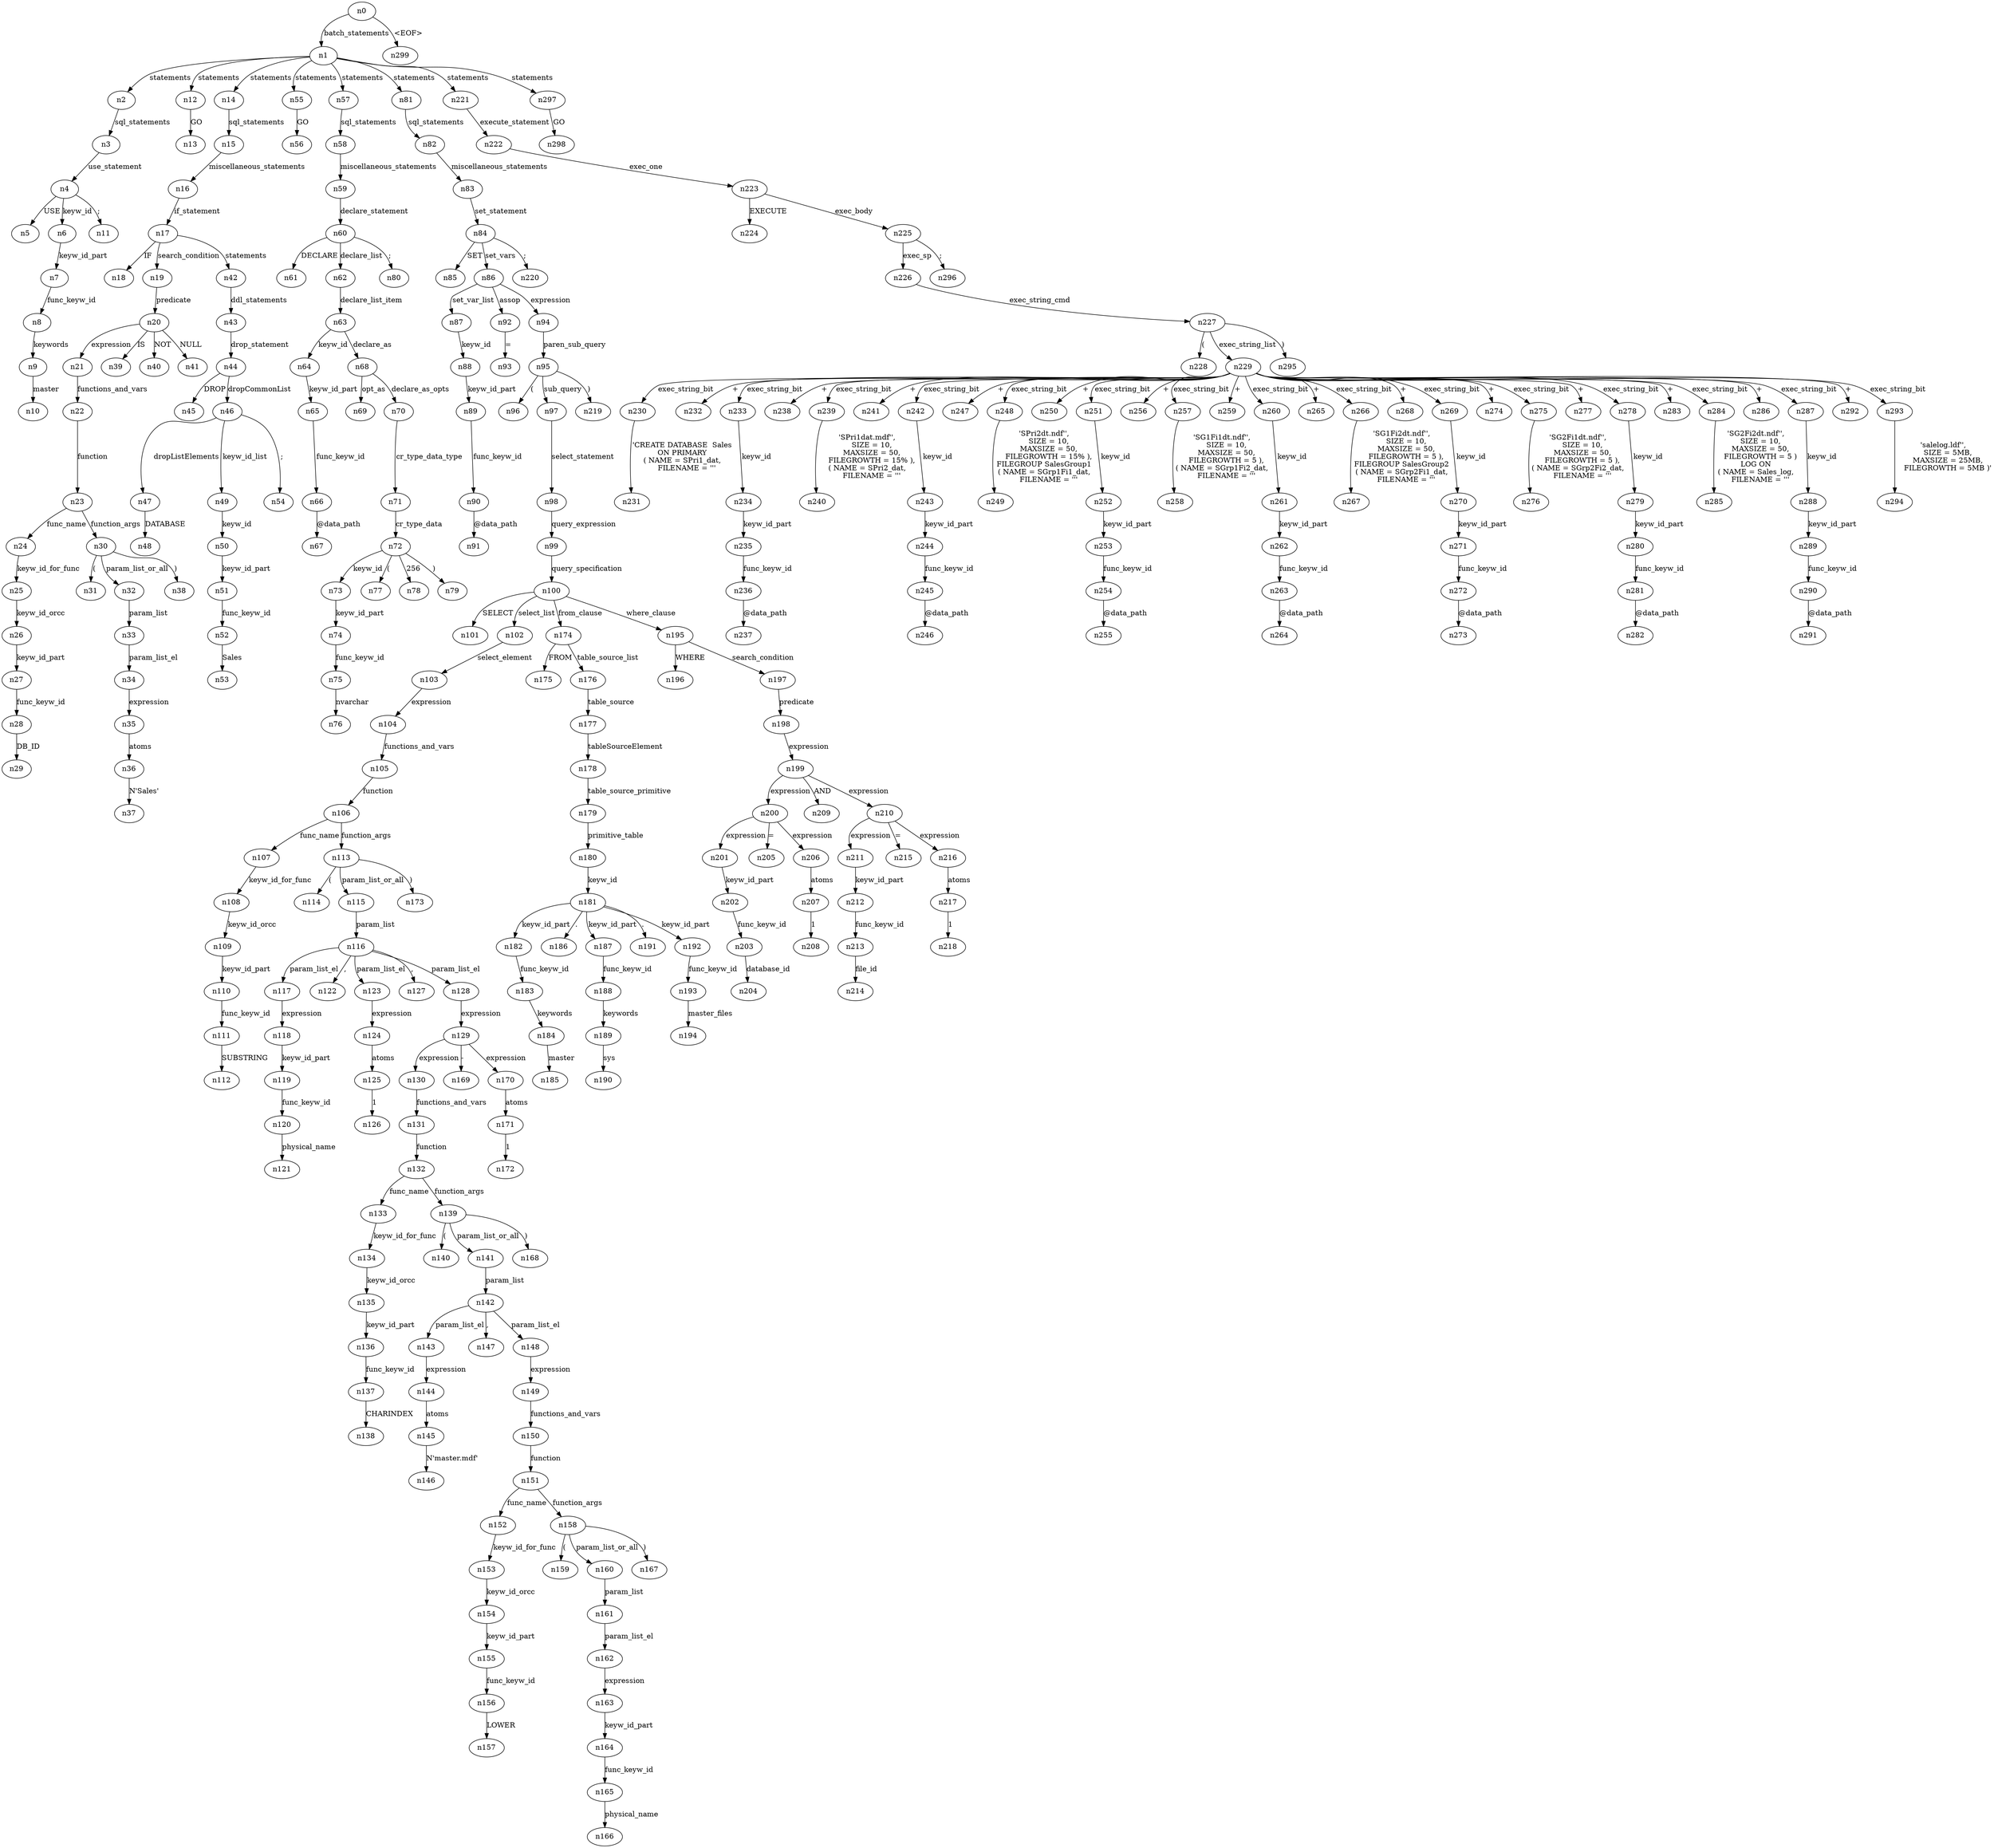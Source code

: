 digraph ParseTree {
  n0 -> n1 [label="batch_statements"];
  n1 -> n2 [label="statements"];
  n2 -> n3 [label="sql_statements"];
  n3 -> n4 [label="use_statement"];
  n4 -> n5 [label="USE"];
  n4 -> n6 [label="keyw_id"];
  n6 -> n7 [label="keyw_id_part"];
  n7 -> n8 [label="func_keyw_id"];
  n8 -> n9 [label="keywords"];
  n9 -> n10 [label="master"];
  n4 -> n11 [label=";"];
  n1 -> n12 [label="statements"];
  n12 -> n13 [label="GO"];
  n1 -> n14 [label="statements"];
  n14 -> n15 [label="sql_statements"];
  n15 -> n16 [label="miscellaneous_statements"];
  n16 -> n17 [label="if_statement"];
  n17 -> n18 [label="IF"];
  n17 -> n19 [label="search_condition"];
  n19 -> n20 [label="predicate"];
  n20 -> n21 [label="expression"];
  n21 -> n22 [label="functions_and_vars"];
  n22 -> n23 [label="function"];
  n23 -> n24 [label="func_name"];
  n24 -> n25 [label="keyw_id_for_func"];
  n25 -> n26 [label="keyw_id_orcc"];
  n26 -> n27 [label="keyw_id_part"];
  n27 -> n28 [label="func_keyw_id"];
  n28 -> n29 [label="DB_ID"];
  n23 -> n30 [label="function_args"];
  n30 -> n31 [label="("];
  n30 -> n32 [label="param_list_or_all"];
  n32 -> n33 [label="param_list"];
  n33 -> n34 [label="param_list_el"];
  n34 -> n35 [label="expression"];
  n35 -> n36 [label="atoms"];
  n36 -> n37 [label="N'Sales'"];
  n30 -> n38 [label=")"];
  n20 -> n39 [label="IS"];
  n20 -> n40 [label="NOT"];
  n20 -> n41 [label="NULL"];
  n17 -> n42 [label="statements"];
  n42 -> n43 [label="ddl_statements"];
  n43 -> n44 [label="drop_statement"];
  n44 -> n45 [label="DROP"];
  n44 -> n46 [label="dropCommonList"];
  n46 -> n47 [label="dropListElements"];
  n47 -> n48 [label="DATABASE"];
  n46 -> n49 [label="keyw_id_list"];
  n49 -> n50 [label="keyw_id"];
  n50 -> n51 [label="keyw_id_part"];
  n51 -> n52 [label="func_keyw_id"];
  n52 -> n53 [label="Sales"];
  n46 -> n54 [label=";"];
  n1 -> n55 [label="statements"];
  n55 -> n56 [label="GO"];
  n1 -> n57 [label="statements"];
  n57 -> n58 [label="sql_statements"];
  n58 -> n59 [label="miscellaneous_statements"];
  n59 -> n60 [label="declare_statement"];
  n60 -> n61 [label="DECLARE"];
  n60 -> n62 [label="declare_list"];
  n62 -> n63 [label="declare_list_item"];
  n63 -> n64 [label="keyw_id"];
  n64 -> n65 [label="keyw_id_part"];
  n65 -> n66 [label="func_keyw_id"];
  n66 -> n67 [label="@data_path"];
  n63 -> n68 [label="declare_as"];
  n68 -> n69 [label="opt_as"];
  n68 -> n70 [label="declare_as_opts"];
  n70 -> n71 [label="cr_type_data_type"];
  n71 -> n72 [label="cr_type_data"];
  n72 -> n73 [label="keyw_id"];
  n73 -> n74 [label="keyw_id_part"];
  n74 -> n75 [label="func_keyw_id"];
  n75 -> n76 [label="nvarchar"];
  n72 -> n77 [label="("];
  n72 -> n78 [label="256"];
  n72 -> n79 [label=")"];
  n60 -> n80 [label=";"];
  n1 -> n81 [label="statements"];
  n81 -> n82 [label="sql_statements"];
  n82 -> n83 [label="miscellaneous_statements"];
  n83 -> n84 [label="set_statement"];
  n84 -> n85 [label="SET"];
  n84 -> n86 [label="set_vars"];
  n86 -> n87 [label="set_var_list"];
  n87 -> n88 [label="keyw_id"];
  n88 -> n89 [label="keyw_id_part"];
  n89 -> n90 [label="func_keyw_id"];
  n90 -> n91 [label="@data_path"];
  n86 -> n92 [label="assop"];
  n92 -> n93 [label="="];
  n86 -> n94 [label="expression"];
  n94 -> n95 [label="paren_sub_query"];
  n95 -> n96 [label="("];
  n95 -> n97 [label="sub_query"];
  n97 -> n98 [label="select_statement"];
  n98 -> n99 [label="query_expression"];
  n99 -> n100 [label="query_specification"];
  n100 -> n101 [label="SELECT"];
  n100 -> n102 [label="select_list"];
  n102 -> n103 [label="select_element"];
  n103 -> n104 [label="expression"];
  n104 -> n105 [label="functions_and_vars"];
  n105 -> n106 [label="function"];
  n106 -> n107 [label="func_name"];
  n107 -> n108 [label="keyw_id_for_func"];
  n108 -> n109 [label="keyw_id_orcc"];
  n109 -> n110 [label="keyw_id_part"];
  n110 -> n111 [label="func_keyw_id"];
  n111 -> n112 [label="SUBSTRING"];
  n106 -> n113 [label="function_args"];
  n113 -> n114 [label="("];
  n113 -> n115 [label="param_list_or_all"];
  n115 -> n116 [label="param_list"];
  n116 -> n117 [label="param_list_el"];
  n117 -> n118 [label="expression"];
  n118 -> n119 [label="keyw_id_part"];
  n119 -> n120 [label="func_keyw_id"];
  n120 -> n121 [label="physical_name"];
  n116 -> n122 [label=","];
  n116 -> n123 [label="param_list_el"];
  n123 -> n124 [label="expression"];
  n124 -> n125 [label="atoms"];
  n125 -> n126 [label="1"];
  n116 -> n127 [label=","];
  n116 -> n128 [label="param_list_el"];
  n128 -> n129 [label="expression"];
  n129 -> n130 [label="expression"];
  n130 -> n131 [label="functions_and_vars"];
  n131 -> n132 [label="function"];
  n132 -> n133 [label="func_name"];
  n133 -> n134 [label="keyw_id_for_func"];
  n134 -> n135 [label="keyw_id_orcc"];
  n135 -> n136 [label="keyw_id_part"];
  n136 -> n137 [label="func_keyw_id"];
  n137 -> n138 [label="CHARINDEX"];
  n132 -> n139 [label="function_args"];
  n139 -> n140 [label="("];
  n139 -> n141 [label="param_list_or_all"];
  n141 -> n142 [label="param_list"];
  n142 -> n143 [label="param_list_el"];
  n143 -> n144 [label="expression"];
  n144 -> n145 [label="atoms"];
  n145 -> n146 [label="N'master.mdf'"];
  n142 -> n147 [label=","];
  n142 -> n148 [label="param_list_el"];
  n148 -> n149 [label="expression"];
  n149 -> n150 [label="functions_and_vars"];
  n150 -> n151 [label="function"];
  n151 -> n152 [label="func_name"];
  n152 -> n153 [label="keyw_id_for_func"];
  n153 -> n154 [label="keyw_id_orcc"];
  n154 -> n155 [label="keyw_id_part"];
  n155 -> n156 [label="func_keyw_id"];
  n156 -> n157 [label="LOWER"];
  n151 -> n158 [label="function_args"];
  n158 -> n159 [label="("];
  n158 -> n160 [label="param_list_or_all"];
  n160 -> n161 [label="param_list"];
  n161 -> n162 [label="param_list_el"];
  n162 -> n163 [label="expression"];
  n163 -> n164 [label="keyw_id_part"];
  n164 -> n165 [label="func_keyw_id"];
  n165 -> n166 [label="physical_name"];
  n158 -> n167 [label=")"];
  n139 -> n168 [label=")"];
  n129 -> n169 [label="-"];
  n129 -> n170 [label="expression"];
  n170 -> n171 [label="atoms"];
  n171 -> n172 [label="1"];
  n113 -> n173 [label=")"];
  n100 -> n174 [label="from_clause"];
  n174 -> n175 [label="FROM"];
  n174 -> n176 [label="table_source_list"];
  n176 -> n177 [label="table_source"];
  n177 -> n178 [label="tableSourceElement"];
  n178 -> n179 [label="table_source_primitive"];
  n179 -> n180 [label="primitive_table"];
  n180 -> n181 [label="keyw_id"];
  n181 -> n182 [label="keyw_id_part"];
  n182 -> n183 [label="func_keyw_id"];
  n183 -> n184 [label="keywords"];
  n184 -> n185 [label="master"];
  n181 -> n186 [label="."];
  n181 -> n187 [label="keyw_id_part"];
  n187 -> n188 [label="func_keyw_id"];
  n188 -> n189 [label="keywords"];
  n189 -> n190 [label="sys"];
  n181 -> n191 [label="."];
  n181 -> n192 [label="keyw_id_part"];
  n192 -> n193 [label="func_keyw_id"];
  n193 -> n194 [label="master_files"];
  n100 -> n195 [label="where_clause"];
  n195 -> n196 [label="WHERE"];
  n195 -> n197 [label="search_condition"];
  n197 -> n198 [label="predicate"];
  n198 -> n199 [label="expression"];
  n199 -> n200 [label="expression"];
  n200 -> n201 [label="expression"];
  n201 -> n202 [label="keyw_id_part"];
  n202 -> n203 [label="func_keyw_id"];
  n203 -> n204 [label="database_id"];
  n200 -> n205 [label="="];
  n200 -> n206 [label="expression"];
  n206 -> n207 [label="atoms"];
  n207 -> n208 [label="1"];
  n199 -> n209 [label="AND"];
  n199 -> n210 [label="expression"];
  n210 -> n211 [label="expression"];
  n211 -> n212 [label="keyw_id_part"];
  n212 -> n213 [label="func_keyw_id"];
  n213 -> n214 [label="file_id"];
  n210 -> n215 [label="="];
  n210 -> n216 [label="expression"];
  n216 -> n217 [label="atoms"];
  n217 -> n218 [label="1"];
  n95 -> n219 [label=")"];
  n84 -> n220 [label=";"];
  n1 -> n221 [label="statements"];
  n221 -> n222 [label="execute_statement"];
  n222 -> n223 [label="exec_one"];
  n223 -> n224 [label="EXECUTE"];
  n223 -> n225 [label="exec_body"];
  n225 -> n226 [label="exec_sp"];
  n226 -> n227 [label="exec_string_cmd"];
  n227 -> n228 [label="("];
  n227 -> n229 [label="exec_string_list"];
  n229 -> n230 [label="exec_string_bit"];
  n230 -> n231 [label="'CREATE DATABASE  Sales
ON PRIMARY
( NAME = SPri1_dat,
    FILENAME = '''"];
  n229 -> n232 [label="+"];
  n229 -> n233 [label="exec_string_bit"];
  n233 -> n234 [label="keyw_id"];
  n234 -> n235 [label="keyw_id_part"];
  n235 -> n236 [label="func_keyw_id"];
  n236 -> n237 [label="@data_path"];
  n229 -> n238 [label="+"];
  n229 -> n239 [label="exec_string_bit"];
  n239 -> n240 [label="'SPri1dat.mdf'',
    SIZE = 10,
    MAXSIZE = 50,
    FILEGROWTH = 15% ),
( NAME = SPri2_dat,
    FILENAME = '''"];
  n229 -> n241 [label="+"];
  n229 -> n242 [label="exec_string_bit"];
  n242 -> n243 [label="keyw_id"];
  n243 -> n244 [label="keyw_id_part"];
  n244 -> n245 [label="func_keyw_id"];
  n245 -> n246 [label="@data_path"];
  n229 -> n247 [label="+"];
  n229 -> n248 [label="exec_string_bit"];
  n248 -> n249 [label="'SPri2dt.ndf'',
    SIZE = 10,
    MAXSIZE = 50,
    FILEGROWTH = 15% ),
FILEGROUP SalesGroup1
( NAME = SGrp1Fi1_dat,
    FILENAME = '''"];
  n229 -> n250 [label="+"];
  n229 -> n251 [label="exec_string_bit"];
  n251 -> n252 [label="keyw_id"];
  n252 -> n253 [label="keyw_id_part"];
  n253 -> n254 [label="func_keyw_id"];
  n254 -> n255 [label="@data_path"];
  n229 -> n256 [label="+"];
  n229 -> n257 [label="exec_string_bit"];
  n257 -> n258 [label="'SG1Fi1dt.ndf'',
    SIZE = 10,
    MAXSIZE = 50,
    FILEGROWTH = 5 ),
( NAME = SGrp1Fi2_dat,
    FILENAME = '''"];
  n229 -> n259 [label="+"];
  n229 -> n260 [label="exec_string_bit"];
  n260 -> n261 [label="keyw_id"];
  n261 -> n262 [label="keyw_id_part"];
  n262 -> n263 [label="func_keyw_id"];
  n263 -> n264 [label="@data_path"];
  n229 -> n265 [label="+"];
  n229 -> n266 [label="exec_string_bit"];
  n266 -> n267 [label="'SG1Fi2dt.ndf'',
    SIZE = 10,
    MAXSIZE = 50,
    FILEGROWTH = 5 ),
FILEGROUP SalesGroup2
( NAME = SGrp2Fi1_dat,
    FILENAME = '''"];
  n229 -> n268 [label="+"];
  n229 -> n269 [label="exec_string_bit"];
  n269 -> n270 [label="keyw_id"];
  n270 -> n271 [label="keyw_id_part"];
  n271 -> n272 [label="func_keyw_id"];
  n272 -> n273 [label="@data_path"];
  n229 -> n274 [label="+"];
  n229 -> n275 [label="exec_string_bit"];
  n275 -> n276 [label="'SG2Fi1dt.ndf'',
    SIZE = 10,
    MAXSIZE = 50,
    FILEGROWTH = 5 ),
( NAME = SGrp2Fi2_dat,
    FILENAME = '''"];
  n229 -> n277 [label="+"];
  n229 -> n278 [label="exec_string_bit"];
  n278 -> n279 [label="keyw_id"];
  n279 -> n280 [label="keyw_id_part"];
  n280 -> n281 [label="func_keyw_id"];
  n281 -> n282 [label="@data_path"];
  n229 -> n283 [label="+"];
  n229 -> n284 [label="exec_string_bit"];
  n284 -> n285 [label="'SG2Fi2dt.ndf'',
    SIZE = 10,
    MAXSIZE = 50,
    FILEGROWTH = 5 )
LOG ON
( NAME = Sales_log,
    FILENAME = '''"];
  n229 -> n286 [label="+"];
  n229 -> n287 [label="exec_string_bit"];
  n287 -> n288 [label="keyw_id"];
  n288 -> n289 [label="keyw_id_part"];
  n289 -> n290 [label="func_keyw_id"];
  n290 -> n291 [label="@data_path"];
  n229 -> n292 [label="+"];
  n229 -> n293 [label="exec_string_bit"];
  n293 -> n294 [label="'salelog.ldf'',
    SIZE = 5MB,
    MAXSIZE = 25MB,
    FILEGROWTH = 5MB )'"];
  n227 -> n295 [label=")"];
  n225 -> n296 [label=";"];
  n1 -> n297 [label="statements"];
  n297 -> n298 [label="GO"];
  n0 -> n299 [label="<EOF>"];
}